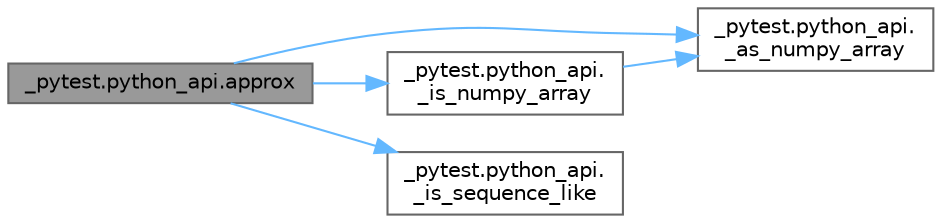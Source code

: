 digraph "_pytest.python_api.approx"
{
 // LATEX_PDF_SIZE
  bgcolor="transparent";
  edge [fontname=Helvetica,fontsize=10,labelfontname=Helvetica,labelfontsize=10];
  node [fontname=Helvetica,fontsize=10,shape=box,height=0.2,width=0.4];
  rankdir="LR";
  Node1 [id="Node000001",label="_pytest.python_api.approx",height=0.2,width=0.4,color="gray40", fillcolor="grey60", style="filled", fontcolor="black",tooltip=" "];
  Node1 -> Node2 [id="edge1_Node000001_Node000002",color="steelblue1",style="solid",tooltip=" "];
  Node2 [id="Node000002",label="_pytest.python_api.\l_as_numpy_array",height=0.2,width=0.4,color="grey40", fillcolor="white", style="filled",URL="$namespace__pytest_1_1python__api.html#a68771eba0e09e96c0db9cb19a2b971de",tooltip=" "];
  Node1 -> Node3 [id="edge2_Node000001_Node000003",color="steelblue1",style="solid",tooltip=" "];
  Node3 [id="Node000003",label="_pytest.python_api.\l_is_numpy_array",height=0.2,width=0.4,color="grey40", fillcolor="white", style="filled",URL="$namespace__pytest_1_1python__api.html#a8360978cd078ead51dfdc2ab97bf060f",tooltip=" "];
  Node3 -> Node2 [id="edge3_Node000003_Node000002",color="steelblue1",style="solid",tooltip=" "];
  Node1 -> Node4 [id="edge4_Node000001_Node000004",color="steelblue1",style="solid",tooltip=" "];
  Node4 [id="Node000004",label="_pytest.python_api.\l_is_sequence_like",height=0.2,width=0.4,color="grey40", fillcolor="white", style="filled",URL="$namespace__pytest_1_1python__api.html#a122d83a9a68841735089eaaa8885c450",tooltip=" "];
}
